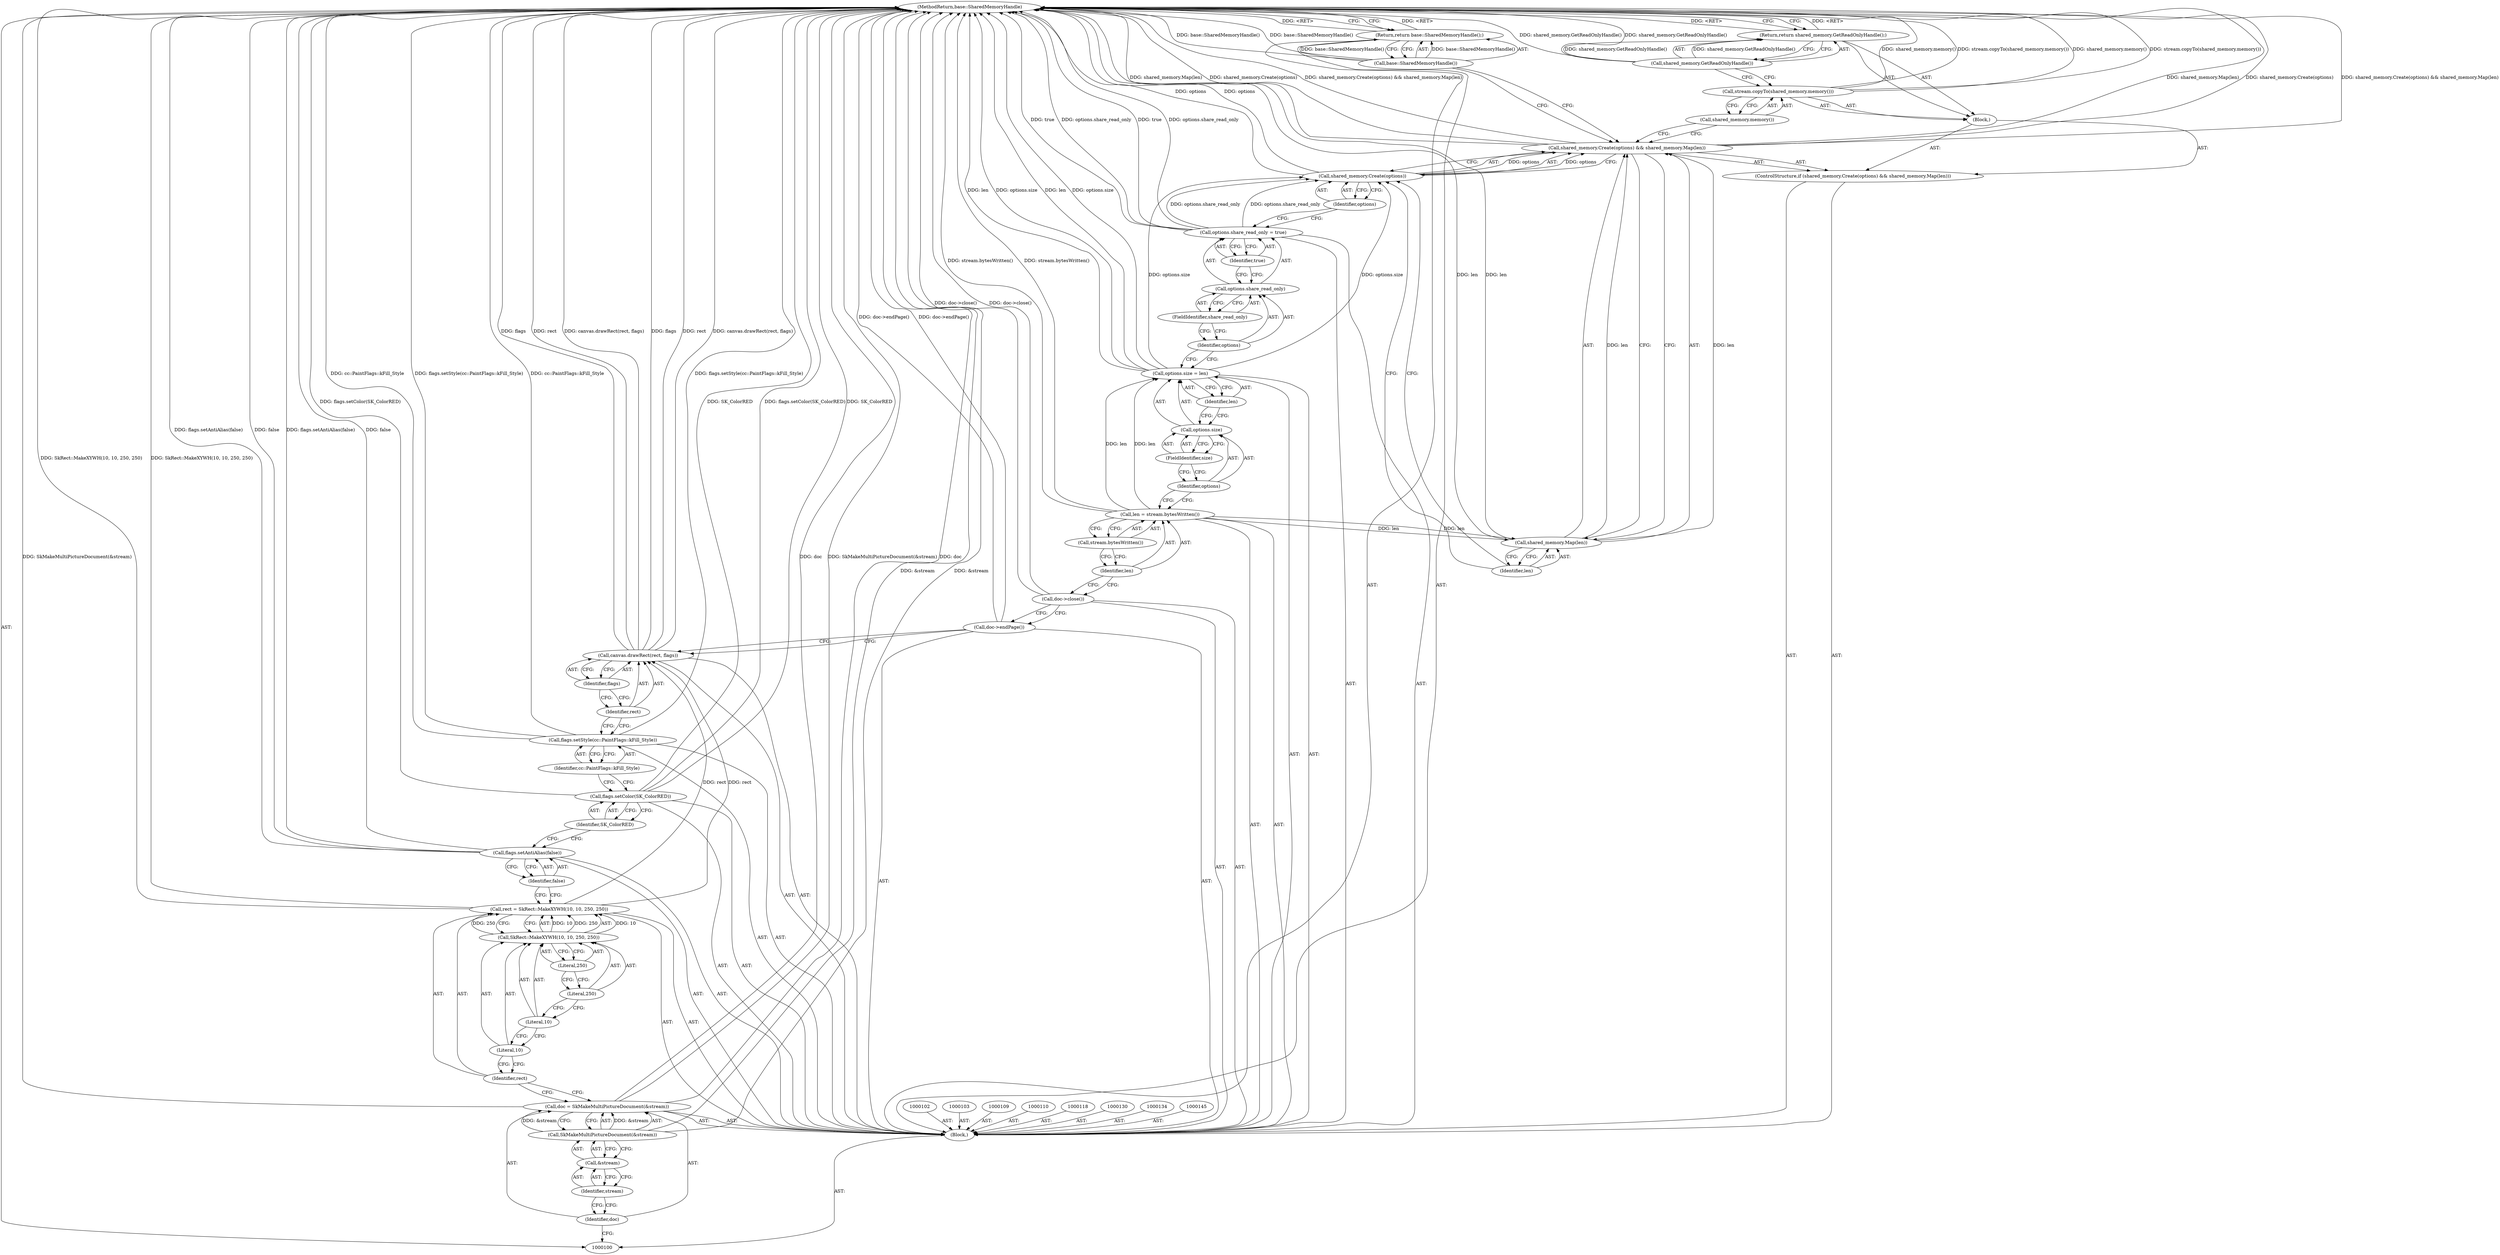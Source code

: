 digraph "0_Chrome_673ce95d481ea9368c4d4d43ac756ba1d6d9e608_6" {
"1000159" [label="(MethodReturn,base::SharedMemoryHandle)"];
"1000101" [label="(Block,)"];
"1000126" [label="(Identifier,rect)"];
"1000127" [label="(Identifier,flags)"];
"1000125" [label="(Call,canvas.drawRect(rect, flags))"];
"1000128" [label="(Call,doc->endPage())"];
"1000129" [label="(Call,doc->close())"];
"1000131" [label="(Call,len = stream.bytesWritten())"];
"1000132" [label="(Identifier,len)"];
"1000133" [label="(Call,stream.bytesWritten())"];
"1000138" [label="(FieldIdentifier,size)"];
"1000139" [label="(Identifier,len)"];
"1000135" [label="(Call,options.size = len)"];
"1000136" [label="(Call,options.size)"];
"1000137" [label="(Identifier,options)"];
"1000143" [label="(FieldIdentifier,share_read_only)"];
"1000144" [label="(Identifier,true)"];
"1000140" [label="(Call,options.share_read_only = true)"];
"1000141" [label="(Call,options.share_read_only)"];
"1000142" [label="(Identifier,options)"];
"1000149" [label="(Identifier,options)"];
"1000150" [label="(Call,shared_memory.Map(len))"];
"1000146" [label="(ControlStructure,if (shared_memory.Create(options) && shared_memory.Map(len)))"];
"1000151" [label="(Identifier,len)"];
"1000152" [label="(Block,)"];
"1000147" [label="(Call,shared_memory.Create(options) && shared_memory.Map(len))"];
"1000148" [label="(Call,shared_memory.Create(options))"];
"1000154" [label="(Call,shared_memory.memory())"];
"1000153" [label="(Call,stream.copyTo(shared_memory.memory()))"];
"1000156" [label="(Call,shared_memory.GetReadOnlyHandle())"];
"1000155" [label="(Return,return shared_memory.GetReadOnlyHandle();)"];
"1000158" [label="(Call,base::SharedMemoryHandle())"];
"1000157" [label="(Return,return base::SharedMemoryHandle();)"];
"1000104" [label="(Call,doc = SkMakeMultiPictureDocument(&stream))"];
"1000105" [label="(Identifier,doc)"];
"1000106" [label="(Call,SkMakeMultiPictureDocument(&stream))"];
"1000107" [label="(Call,&stream)"];
"1000108" [label="(Identifier,stream)"];
"1000111" [label="(Call,rect = SkRect::MakeXYWH(10, 10, 250, 250))"];
"1000112" [label="(Identifier,rect)"];
"1000113" [label="(Call,SkRect::MakeXYWH(10, 10, 250, 250))"];
"1000114" [label="(Literal,10)"];
"1000115" [label="(Literal,10)"];
"1000116" [label="(Literal,250)"];
"1000117" [label="(Literal,250)"];
"1000120" [label="(Identifier,false)"];
"1000119" [label="(Call,flags.setAntiAlias(false))"];
"1000122" [label="(Identifier,SK_ColorRED)"];
"1000121" [label="(Call,flags.setColor(SK_ColorRED))"];
"1000124" [label="(Identifier,cc::PaintFlags::kFill_Style)"];
"1000123" [label="(Call,flags.setStyle(cc::PaintFlags::kFill_Style))"];
"1000159" -> "1000100"  [label="AST: "];
"1000159" -> "1000155"  [label="CFG: "];
"1000159" -> "1000157"  [label="CFG: "];
"1000155" -> "1000159"  [label="DDG: <RET>"];
"1000125" -> "1000159"  [label="DDG: rect"];
"1000125" -> "1000159"  [label="DDG: canvas.drawRect(rect, flags)"];
"1000125" -> "1000159"  [label="DDG: flags"];
"1000104" -> "1000159"  [label="DDG: doc"];
"1000104" -> "1000159"  [label="DDG: SkMakeMultiPictureDocument(&stream)"];
"1000121" -> "1000159"  [label="DDG: flags.setColor(SK_ColorRED)"];
"1000121" -> "1000159"  [label="DDG: SK_ColorRED"];
"1000131" -> "1000159"  [label="DDG: stream.bytesWritten()"];
"1000153" -> "1000159"  [label="DDG: shared_memory.memory()"];
"1000153" -> "1000159"  [label="DDG: stream.copyTo(shared_memory.memory())"];
"1000147" -> "1000159"  [label="DDG: shared_memory.Map(len)"];
"1000147" -> "1000159"  [label="DDG: shared_memory.Create(options)"];
"1000147" -> "1000159"  [label="DDG: shared_memory.Create(options) && shared_memory.Map(len)"];
"1000119" -> "1000159"  [label="DDG: flags.setAntiAlias(false)"];
"1000119" -> "1000159"  [label="DDG: false"];
"1000106" -> "1000159"  [label="DDG: &stream"];
"1000150" -> "1000159"  [label="DDG: len"];
"1000123" -> "1000159"  [label="DDG: flags.setStyle(cc::PaintFlags::kFill_Style)"];
"1000123" -> "1000159"  [label="DDG: cc::PaintFlags::kFill_Style"];
"1000140" -> "1000159"  [label="DDG: options.share_read_only"];
"1000140" -> "1000159"  [label="DDG: true"];
"1000135" -> "1000159"  [label="DDG: len"];
"1000135" -> "1000159"  [label="DDG: options.size"];
"1000129" -> "1000159"  [label="DDG: doc->close()"];
"1000158" -> "1000159"  [label="DDG: base::SharedMemoryHandle()"];
"1000148" -> "1000159"  [label="DDG: options"];
"1000111" -> "1000159"  [label="DDG: SkRect::MakeXYWH(10, 10, 250, 250)"];
"1000128" -> "1000159"  [label="DDG: doc->endPage()"];
"1000156" -> "1000159"  [label="DDG: shared_memory.GetReadOnlyHandle()"];
"1000157" -> "1000159"  [label="DDG: <RET>"];
"1000101" -> "1000100"  [label="AST: "];
"1000102" -> "1000101"  [label="AST: "];
"1000103" -> "1000101"  [label="AST: "];
"1000104" -> "1000101"  [label="AST: "];
"1000109" -> "1000101"  [label="AST: "];
"1000110" -> "1000101"  [label="AST: "];
"1000111" -> "1000101"  [label="AST: "];
"1000118" -> "1000101"  [label="AST: "];
"1000119" -> "1000101"  [label="AST: "];
"1000121" -> "1000101"  [label="AST: "];
"1000123" -> "1000101"  [label="AST: "];
"1000125" -> "1000101"  [label="AST: "];
"1000128" -> "1000101"  [label="AST: "];
"1000129" -> "1000101"  [label="AST: "];
"1000130" -> "1000101"  [label="AST: "];
"1000131" -> "1000101"  [label="AST: "];
"1000134" -> "1000101"  [label="AST: "];
"1000135" -> "1000101"  [label="AST: "];
"1000140" -> "1000101"  [label="AST: "];
"1000145" -> "1000101"  [label="AST: "];
"1000146" -> "1000101"  [label="AST: "];
"1000157" -> "1000101"  [label="AST: "];
"1000126" -> "1000125"  [label="AST: "];
"1000126" -> "1000123"  [label="CFG: "];
"1000127" -> "1000126"  [label="CFG: "];
"1000127" -> "1000125"  [label="AST: "];
"1000127" -> "1000126"  [label="CFG: "];
"1000125" -> "1000127"  [label="CFG: "];
"1000125" -> "1000101"  [label="AST: "];
"1000125" -> "1000127"  [label="CFG: "];
"1000126" -> "1000125"  [label="AST: "];
"1000127" -> "1000125"  [label="AST: "];
"1000128" -> "1000125"  [label="CFG: "];
"1000125" -> "1000159"  [label="DDG: rect"];
"1000125" -> "1000159"  [label="DDG: canvas.drawRect(rect, flags)"];
"1000125" -> "1000159"  [label="DDG: flags"];
"1000111" -> "1000125"  [label="DDG: rect"];
"1000128" -> "1000101"  [label="AST: "];
"1000128" -> "1000125"  [label="CFG: "];
"1000129" -> "1000128"  [label="CFG: "];
"1000128" -> "1000159"  [label="DDG: doc->endPage()"];
"1000129" -> "1000101"  [label="AST: "];
"1000129" -> "1000128"  [label="CFG: "];
"1000132" -> "1000129"  [label="CFG: "];
"1000129" -> "1000159"  [label="DDG: doc->close()"];
"1000131" -> "1000101"  [label="AST: "];
"1000131" -> "1000133"  [label="CFG: "];
"1000132" -> "1000131"  [label="AST: "];
"1000133" -> "1000131"  [label="AST: "];
"1000137" -> "1000131"  [label="CFG: "];
"1000131" -> "1000159"  [label="DDG: stream.bytesWritten()"];
"1000131" -> "1000135"  [label="DDG: len"];
"1000131" -> "1000150"  [label="DDG: len"];
"1000132" -> "1000131"  [label="AST: "];
"1000132" -> "1000129"  [label="CFG: "];
"1000133" -> "1000132"  [label="CFG: "];
"1000133" -> "1000131"  [label="AST: "];
"1000133" -> "1000132"  [label="CFG: "];
"1000131" -> "1000133"  [label="CFG: "];
"1000138" -> "1000136"  [label="AST: "];
"1000138" -> "1000137"  [label="CFG: "];
"1000136" -> "1000138"  [label="CFG: "];
"1000139" -> "1000135"  [label="AST: "];
"1000139" -> "1000136"  [label="CFG: "];
"1000135" -> "1000139"  [label="CFG: "];
"1000135" -> "1000101"  [label="AST: "];
"1000135" -> "1000139"  [label="CFG: "];
"1000136" -> "1000135"  [label="AST: "];
"1000139" -> "1000135"  [label="AST: "];
"1000142" -> "1000135"  [label="CFG: "];
"1000135" -> "1000159"  [label="DDG: len"];
"1000135" -> "1000159"  [label="DDG: options.size"];
"1000131" -> "1000135"  [label="DDG: len"];
"1000135" -> "1000148"  [label="DDG: options.size"];
"1000136" -> "1000135"  [label="AST: "];
"1000136" -> "1000138"  [label="CFG: "];
"1000137" -> "1000136"  [label="AST: "];
"1000138" -> "1000136"  [label="AST: "];
"1000139" -> "1000136"  [label="CFG: "];
"1000137" -> "1000136"  [label="AST: "];
"1000137" -> "1000131"  [label="CFG: "];
"1000138" -> "1000137"  [label="CFG: "];
"1000143" -> "1000141"  [label="AST: "];
"1000143" -> "1000142"  [label="CFG: "];
"1000141" -> "1000143"  [label="CFG: "];
"1000144" -> "1000140"  [label="AST: "];
"1000144" -> "1000141"  [label="CFG: "];
"1000140" -> "1000144"  [label="CFG: "];
"1000140" -> "1000101"  [label="AST: "];
"1000140" -> "1000144"  [label="CFG: "];
"1000141" -> "1000140"  [label="AST: "];
"1000144" -> "1000140"  [label="AST: "];
"1000149" -> "1000140"  [label="CFG: "];
"1000140" -> "1000159"  [label="DDG: options.share_read_only"];
"1000140" -> "1000159"  [label="DDG: true"];
"1000140" -> "1000148"  [label="DDG: options.share_read_only"];
"1000141" -> "1000140"  [label="AST: "];
"1000141" -> "1000143"  [label="CFG: "];
"1000142" -> "1000141"  [label="AST: "];
"1000143" -> "1000141"  [label="AST: "];
"1000144" -> "1000141"  [label="CFG: "];
"1000142" -> "1000141"  [label="AST: "];
"1000142" -> "1000135"  [label="CFG: "];
"1000143" -> "1000142"  [label="CFG: "];
"1000149" -> "1000148"  [label="AST: "];
"1000149" -> "1000140"  [label="CFG: "];
"1000148" -> "1000149"  [label="CFG: "];
"1000150" -> "1000147"  [label="AST: "];
"1000150" -> "1000151"  [label="CFG: "];
"1000151" -> "1000150"  [label="AST: "];
"1000147" -> "1000150"  [label="CFG: "];
"1000150" -> "1000159"  [label="DDG: len"];
"1000150" -> "1000147"  [label="DDG: len"];
"1000131" -> "1000150"  [label="DDG: len"];
"1000146" -> "1000101"  [label="AST: "];
"1000147" -> "1000146"  [label="AST: "];
"1000152" -> "1000146"  [label="AST: "];
"1000151" -> "1000150"  [label="AST: "];
"1000151" -> "1000148"  [label="CFG: "];
"1000150" -> "1000151"  [label="CFG: "];
"1000152" -> "1000146"  [label="AST: "];
"1000153" -> "1000152"  [label="AST: "];
"1000155" -> "1000152"  [label="AST: "];
"1000147" -> "1000146"  [label="AST: "];
"1000147" -> "1000148"  [label="CFG: "];
"1000147" -> "1000150"  [label="CFG: "];
"1000148" -> "1000147"  [label="AST: "];
"1000150" -> "1000147"  [label="AST: "];
"1000154" -> "1000147"  [label="CFG: "];
"1000158" -> "1000147"  [label="CFG: "];
"1000147" -> "1000159"  [label="DDG: shared_memory.Map(len)"];
"1000147" -> "1000159"  [label="DDG: shared_memory.Create(options)"];
"1000147" -> "1000159"  [label="DDG: shared_memory.Create(options) && shared_memory.Map(len)"];
"1000148" -> "1000147"  [label="DDG: options"];
"1000150" -> "1000147"  [label="DDG: len"];
"1000148" -> "1000147"  [label="AST: "];
"1000148" -> "1000149"  [label="CFG: "];
"1000149" -> "1000148"  [label="AST: "];
"1000151" -> "1000148"  [label="CFG: "];
"1000147" -> "1000148"  [label="CFG: "];
"1000148" -> "1000159"  [label="DDG: options"];
"1000148" -> "1000147"  [label="DDG: options"];
"1000140" -> "1000148"  [label="DDG: options.share_read_only"];
"1000135" -> "1000148"  [label="DDG: options.size"];
"1000154" -> "1000153"  [label="AST: "];
"1000154" -> "1000147"  [label="CFG: "];
"1000153" -> "1000154"  [label="CFG: "];
"1000153" -> "1000152"  [label="AST: "];
"1000153" -> "1000154"  [label="CFG: "];
"1000154" -> "1000153"  [label="AST: "];
"1000156" -> "1000153"  [label="CFG: "];
"1000153" -> "1000159"  [label="DDG: shared_memory.memory()"];
"1000153" -> "1000159"  [label="DDG: stream.copyTo(shared_memory.memory())"];
"1000156" -> "1000155"  [label="AST: "];
"1000156" -> "1000153"  [label="CFG: "];
"1000155" -> "1000156"  [label="CFG: "];
"1000156" -> "1000159"  [label="DDG: shared_memory.GetReadOnlyHandle()"];
"1000156" -> "1000155"  [label="DDG: shared_memory.GetReadOnlyHandle()"];
"1000155" -> "1000152"  [label="AST: "];
"1000155" -> "1000156"  [label="CFG: "];
"1000156" -> "1000155"  [label="AST: "];
"1000159" -> "1000155"  [label="CFG: "];
"1000155" -> "1000159"  [label="DDG: <RET>"];
"1000156" -> "1000155"  [label="DDG: shared_memory.GetReadOnlyHandle()"];
"1000158" -> "1000157"  [label="AST: "];
"1000158" -> "1000147"  [label="CFG: "];
"1000157" -> "1000158"  [label="CFG: "];
"1000158" -> "1000159"  [label="DDG: base::SharedMemoryHandle()"];
"1000158" -> "1000157"  [label="DDG: base::SharedMemoryHandle()"];
"1000157" -> "1000101"  [label="AST: "];
"1000157" -> "1000158"  [label="CFG: "];
"1000158" -> "1000157"  [label="AST: "];
"1000159" -> "1000157"  [label="CFG: "];
"1000157" -> "1000159"  [label="DDG: <RET>"];
"1000158" -> "1000157"  [label="DDG: base::SharedMemoryHandle()"];
"1000104" -> "1000101"  [label="AST: "];
"1000104" -> "1000106"  [label="CFG: "];
"1000105" -> "1000104"  [label="AST: "];
"1000106" -> "1000104"  [label="AST: "];
"1000112" -> "1000104"  [label="CFG: "];
"1000104" -> "1000159"  [label="DDG: doc"];
"1000104" -> "1000159"  [label="DDG: SkMakeMultiPictureDocument(&stream)"];
"1000106" -> "1000104"  [label="DDG: &stream"];
"1000105" -> "1000104"  [label="AST: "];
"1000105" -> "1000100"  [label="CFG: "];
"1000108" -> "1000105"  [label="CFG: "];
"1000106" -> "1000104"  [label="AST: "];
"1000106" -> "1000107"  [label="CFG: "];
"1000107" -> "1000106"  [label="AST: "];
"1000104" -> "1000106"  [label="CFG: "];
"1000106" -> "1000159"  [label="DDG: &stream"];
"1000106" -> "1000104"  [label="DDG: &stream"];
"1000107" -> "1000106"  [label="AST: "];
"1000107" -> "1000108"  [label="CFG: "];
"1000108" -> "1000107"  [label="AST: "];
"1000106" -> "1000107"  [label="CFG: "];
"1000108" -> "1000107"  [label="AST: "];
"1000108" -> "1000105"  [label="CFG: "];
"1000107" -> "1000108"  [label="CFG: "];
"1000111" -> "1000101"  [label="AST: "];
"1000111" -> "1000113"  [label="CFG: "];
"1000112" -> "1000111"  [label="AST: "];
"1000113" -> "1000111"  [label="AST: "];
"1000120" -> "1000111"  [label="CFG: "];
"1000111" -> "1000159"  [label="DDG: SkRect::MakeXYWH(10, 10, 250, 250)"];
"1000113" -> "1000111"  [label="DDG: 10"];
"1000113" -> "1000111"  [label="DDG: 250"];
"1000111" -> "1000125"  [label="DDG: rect"];
"1000112" -> "1000111"  [label="AST: "];
"1000112" -> "1000104"  [label="CFG: "];
"1000114" -> "1000112"  [label="CFG: "];
"1000113" -> "1000111"  [label="AST: "];
"1000113" -> "1000117"  [label="CFG: "];
"1000114" -> "1000113"  [label="AST: "];
"1000115" -> "1000113"  [label="AST: "];
"1000116" -> "1000113"  [label="AST: "];
"1000117" -> "1000113"  [label="AST: "];
"1000111" -> "1000113"  [label="CFG: "];
"1000113" -> "1000111"  [label="DDG: 10"];
"1000113" -> "1000111"  [label="DDG: 250"];
"1000114" -> "1000113"  [label="AST: "];
"1000114" -> "1000112"  [label="CFG: "];
"1000115" -> "1000114"  [label="CFG: "];
"1000115" -> "1000113"  [label="AST: "];
"1000115" -> "1000114"  [label="CFG: "];
"1000116" -> "1000115"  [label="CFG: "];
"1000116" -> "1000113"  [label="AST: "];
"1000116" -> "1000115"  [label="CFG: "];
"1000117" -> "1000116"  [label="CFG: "];
"1000117" -> "1000113"  [label="AST: "];
"1000117" -> "1000116"  [label="CFG: "];
"1000113" -> "1000117"  [label="CFG: "];
"1000120" -> "1000119"  [label="AST: "];
"1000120" -> "1000111"  [label="CFG: "];
"1000119" -> "1000120"  [label="CFG: "];
"1000119" -> "1000101"  [label="AST: "];
"1000119" -> "1000120"  [label="CFG: "];
"1000120" -> "1000119"  [label="AST: "];
"1000122" -> "1000119"  [label="CFG: "];
"1000119" -> "1000159"  [label="DDG: flags.setAntiAlias(false)"];
"1000119" -> "1000159"  [label="DDG: false"];
"1000122" -> "1000121"  [label="AST: "];
"1000122" -> "1000119"  [label="CFG: "];
"1000121" -> "1000122"  [label="CFG: "];
"1000121" -> "1000101"  [label="AST: "];
"1000121" -> "1000122"  [label="CFG: "];
"1000122" -> "1000121"  [label="AST: "];
"1000124" -> "1000121"  [label="CFG: "];
"1000121" -> "1000159"  [label="DDG: flags.setColor(SK_ColorRED)"];
"1000121" -> "1000159"  [label="DDG: SK_ColorRED"];
"1000124" -> "1000123"  [label="AST: "];
"1000124" -> "1000121"  [label="CFG: "];
"1000123" -> "1000124"  [label="CFG: "];
"1000123" -> "1000101"  [label="AST: "];
"1000123" -> "1000124"  [label="CFG: "];
"1000124" -> "1000123"  [label="AST: "];
"1000126" -> "1000123"  [label="CFG: "];
"1000123" -> "1000159"  [label="DDG: flags.setStyle(cc::PaintFlags::kFill_Style)"];
"1000123" -> "1000159"  [label="DDG: cc::PaintFlags::kFill_Style"];
}
